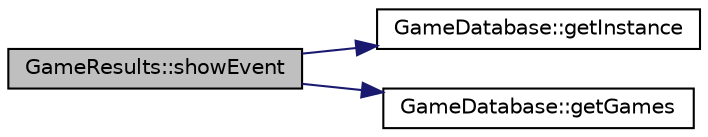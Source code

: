 digraph "GameResults::showEvent"
{
  edge [fontname="Helvetica",fontsize="10",labelfontname="Helvetica",labelfontsize="10"];
  node [fontname="Helvetica",fontsize="10",shape=record];
  rankdir="LR";
  Node1 [label="GameResults::showEvent",height=0.2,width=0.4,color="black", fillcolor="grey75", style="filled" fontcolor="black"];
  Node1 -> Node2 [color="midnightblue",fontsize="10",style="solid",fontname="Helvetica"];
  Node2 [label="GameDatabase::getInstance",height=0.2,width=0.4,color="black", fillcolor="white", style="filled",URL="$class_game_database.html#a216477b314b74b86d42c943b359ac33a"];
  Node1 -> Node3 [color="midnightblue",fontsize="10",style="solid",fontname="Helvetica"];
  Node3 [label="GameDatabase::getGames",height=0.2,width=0.4,color="black", fillcolor="white", style="filled",URL="$class_game_database.html#a11efba57db9c500a523ce51cd156dd35"];
}

